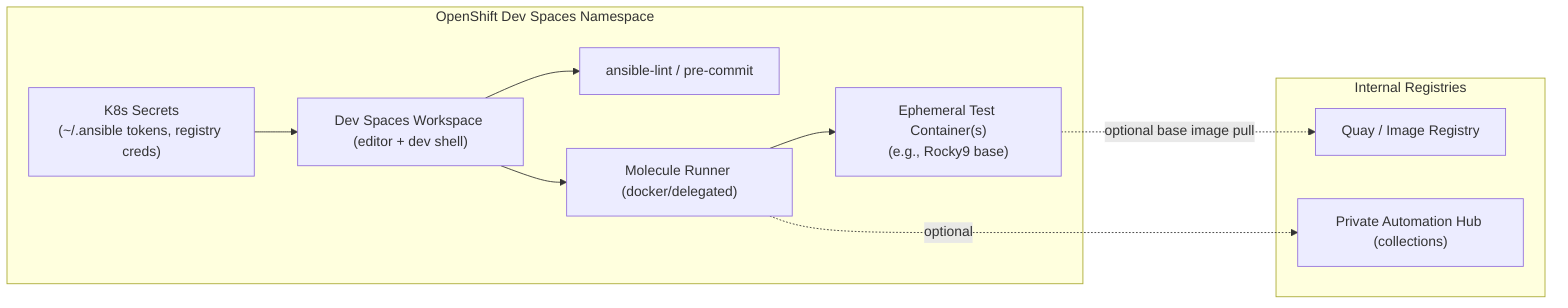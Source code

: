 flowchart LR
  subgraph OCPNS["OpenShift Dev Spaces Namespace"]
    WS["Dev Spaces Workspace (editor + dev shell)"]
    SECRETS["K8s Secrets\n(~/.ansible tokens, registry creds)"]
    LINT["ansible-lint / pre-commit"]
    MOL["Molecule Runner (docker/delegated)"]
    TESTC["Ephemeral Test Container(s)\n(e.g., Rocky9 base)"]
  end

  subgraph REG["Internal Registries"]
    QUAY["Quay / Image Registry"]
    PAH["Private Automation Hub (collections)"]
  end

  SECRETS --> WS
  WS --> LINT
  WS --> MOL
  MOL --> TESTC
  MOL -. optional .-> PAH
  TESTC -. optional base image pull .-> QUAY

  click WS "# dev shell is your primary touchpoint"